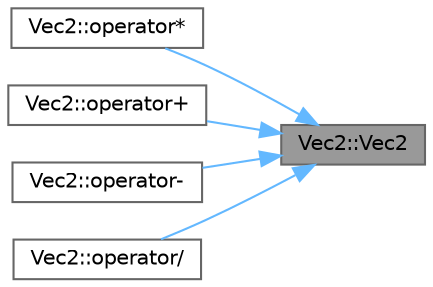 digraph "Vec2::Vec2"
{
 // LATEX_PDF_SIZE
  bgcolor="transparent";
  edge [fontname=Helvetica,fontsize=10,labelfontname=Helvetica,labelfontsize=10];
  node [fontname=Helvetica,fontsize=10,shape=box,height=0.2,width=0.4];
  rankdir="RL";
  Node1 [id="Node000001",label="Vec2::Vec2",height=0.2,width=0.4,color="gray40", fillcolor="grey60", style="filled", fontcolor="black",tooltip=" "];
  Node1 -> Node2 [id="edge1_Node000001_Node000002",dir="back",color="steelblue1",style="solid",tooltip=" "];
  Node2 [id="Node000002",label="Vec2::operator*",height=0.2,width=0.4,color="grey40", fillcolor="white", style="filled",URL="$class_vec2.html#ad574bfce5c7dad58b80b364f517ffb37",tooltip=" "];
  Node1 -> Node3 [id="edge2_Node000001_Node000003",dir="back",color="steelblue1",style="solid",tooltip=" "];
  Node3 [id="Node000003",label="Vec2::operator+",height=0.2,width=0.4,color="grey40", fillcolor="white", style="filled",URL="$class_vec2.html#acc8d06b96e3f84cd0cb11e5a17fd046b",tooltip=" "];
  Node1 -> Node4 [id="edge3_Node000001_Node000004",dir="back",color="steelblue1",style="solid",tooltip=" "];
  Node4 [id="Node000004",label="Vec2::operator-",height=0.2,width=0.4,color="grey40", fillcolor="white", style="filled",URL="$class_vec2.html#a6c757ff81021ae3ffabf06a6afcdb6bd",tooltip=" "];
  Node1 -> Node5 [id="edge4_Node000001_Node000005",dir="back",color="steelblue1",style="solid",tooltip=" "];
  Node5 [id="Node000005",label="Vec2::operator/",height=0.2,width=0.4,color="grey40", fillcolor="white", style="filled",URL="$class_vec2.html#a17836876b83302a02b29d13283a5f1fa",tooltip=" "];
}
